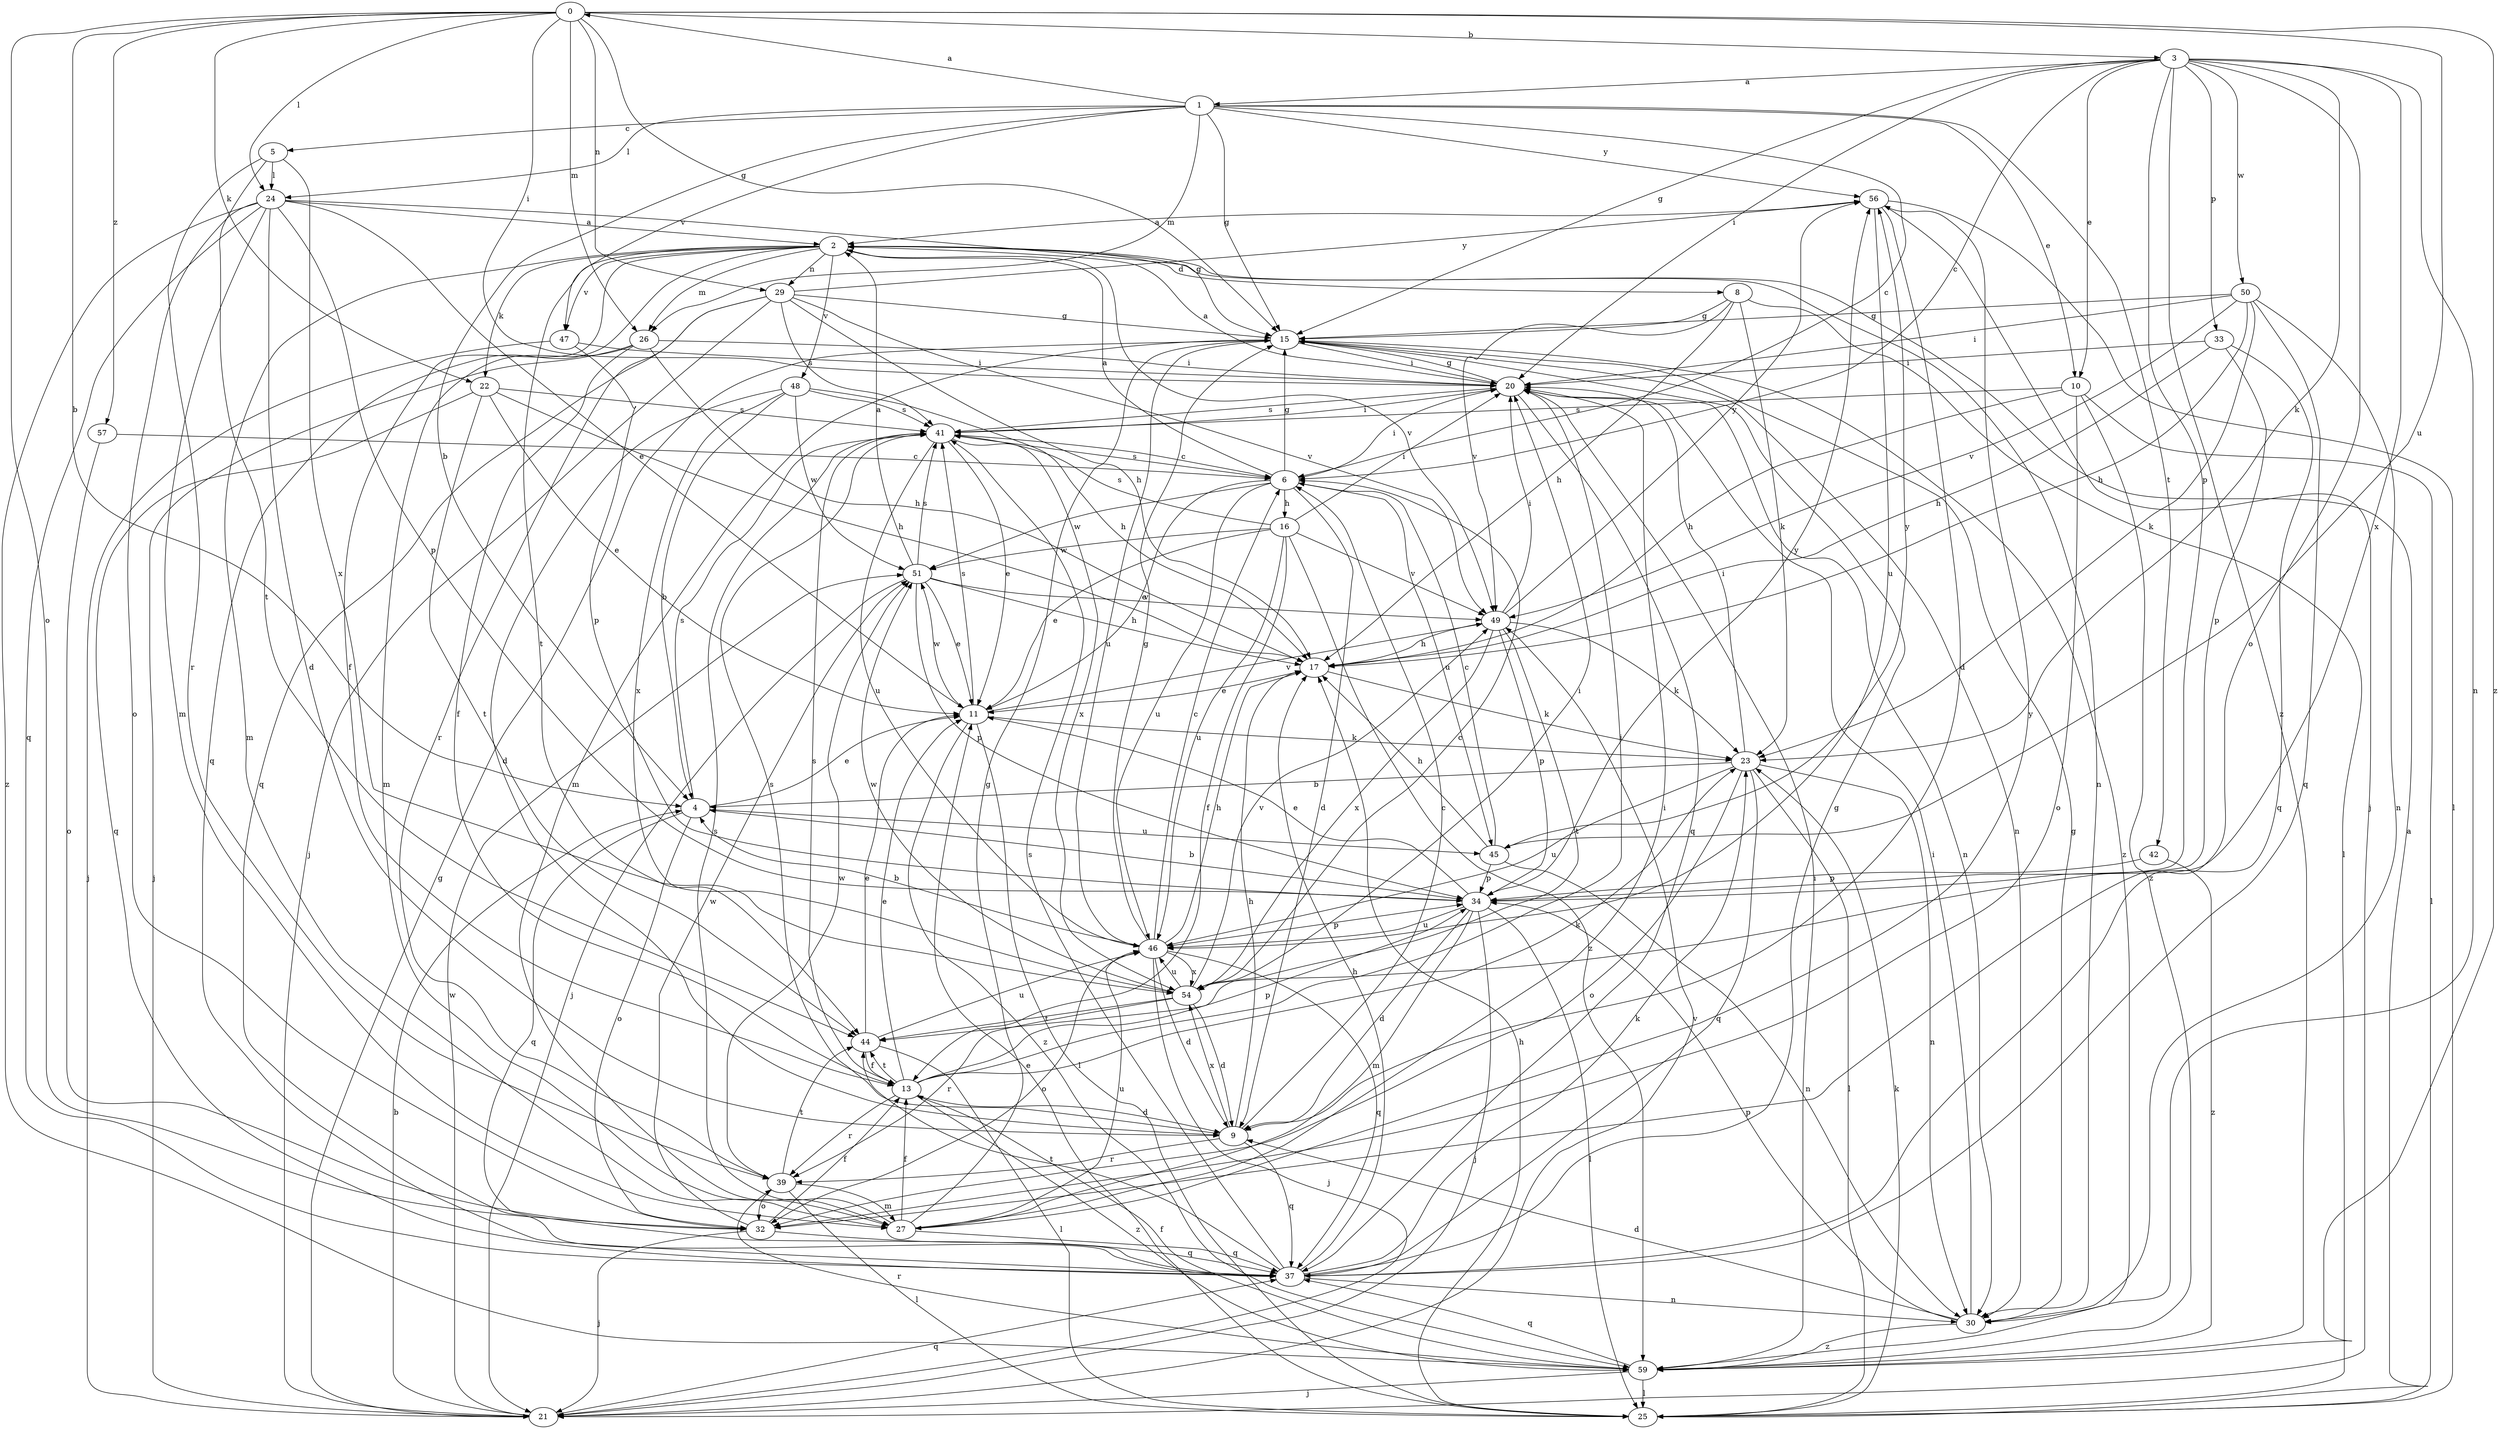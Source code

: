 strict digraph  {
0;
1;
2;
3;
4;
5;
6;
8;
9;
10;
11;
13;
15;
16;
17;
20;
21;
22;
23;
24;
25;
26;
27;
29;
30;
32;
33;
34;
37;
39;
41;
42;
44;
45;
46;
47;
48;
49;
50;
51;
54;
56;
57;
59;
0 -> 3  [label=b];
0 -> 4  [label=b];
0 -> 15  [label=g];
0 -> 20  [label=i];
0 -> 22  [label=k];
0 -> 24  [label=l];
0 -> 26  [label=m];
0 -> 29  [label=n];
0 -> 32  [label=o];
0 -> 45  [label=u];
0 -> 57  [label=z];
0 -> 59  [label=z];
1 -> 0  [label=a];
1 -> 4  [label=b];
1 -> 5  [label=c];
1 -> 6  [label=c];
1 -> 10  [label=e];
1 -> 15  [label=g];
1 -> 24  [label=l];
1 -> 26  [label=m];
1 -> 42  [label=t];
1 -> 47  [label=v];
1 -> 56  [label=y];
2 -> 8  [label=d];
2 -> 13  [label=f];
2 -> 22  [label=k];
2 -> 26  [label=m];
2 -> 27  [label=m];
2 -> 29  [label=n];
2 -> 30  [label=n];
2 -> 37  [label=q];
2 -> 44  [label=t];
2 -> 47  [label=v];
2 -> 48  [label=v];
2 -> 49  [label=v];
3 -> 1  [label=a];
3 -> 6  [label=c];
3 -> 10  [label=e];
3 -> 15  [label=g];
3 -> 20  [label=i];
3 -> 23  [label=k];
3 -> 30  [label=n];
3 -> 32  [label=o];
3 -> 33  [label=p];
3 -> 34  [label=p];
3 -> 50  [label=w];
3 -> 54  [label=x];
3 -> 59  [label=z];
4 -> 11  [label=e];
4 -> 32  [label=o];
4 -> 37  [label=q];
4 -> 41  [label=s];
4 -> 45  [label=u];
5 -> 24  [label=l];
5 -> 39  [label=r];
5 -> 44  [label=t];
5 -> 54  [label=x];
6 -> 2  [label=a];
6 -> 9  [label=d];
6 -> 11  [label=e];
6 -> 15  [label=g];
6 -> 16  [label=h];
6 -> 20  [label=i];
6 -> 41  [label=s];
6 -> 45  [label=u];
6 -> 46  [label=u];
6 -> 51  [label=w];
8 -> 15  [label=g];
8 -> 17  [label=h];
8 -> 23  [label=k];
8 -> 25  [label=l];
8 -> 49  [label=v];
9 -> 6  [label=c];
9 -> 17  [label=h];
9 -> 37  [label=q];
9 -> 39  [label=r];
9 -> 41  [label=s];
9 -> 54  [label=x];
10 -> 17  [label=h];
10 -> 25  [label=l];
10 -> 32  [label=o];
10 -> 41  [label=s];
10 -> 59  [label=z];
11 -> 23  [label=k];
11 -> 25  [label=l];
11 -> 41  [label=s];
11 -> 49  [label=v];
11 -> 51  [label=w];
11 -> 59  [label=z];
13 -> 9  [label=d];
13 -> 11  [label=e];
13 -> 20  [label=i];
13 -> 23  [label=k];
13 -> 34  [label=p];
13 -> 39  [label=r];
13 -> 41  [label=s];
13 -> 44  [label=t];
13 -> 59  [label=z];
15 -> 20  [label=i];
15 -> 27  [label=m];
15 -> 30  [label=n];
15 -> 46  [label=u];
15 -> 59  [label=z];
16 -> 11  [label=e];
16 -> 13  [label=f];
16 -> 20  [label=i];
16 -> 41  [label=s];
16 -> 46  [label=u];
16 -> 49  [label=v];
16 -> 51  [label=w];
16 -> 59  [label=z];
17 -> 11  [label=e];
17 -> 23  [label=k];
20 -> 2  [label=a];
20 -> 15  [label=g];
20 -> 30  [label=n];
20 -> 37  [label=q];
20 -> 41  [label=s];
21 -> 4  [label=b];
21 -> 15  [label=g];
21 -> 37  [label=q];
21 -> 49  [label=v];
21 -> 51  [label=w];
22 -> 11  [label=e];
22 -> 17  [label=h];
22 -> 37  [label=q];
22 -> 41  [label=s];
22 -> 44  [label=t];
23 -> 4  [label=b];
23 -> 20  [label=i];
23 -> 25  [label=l];
23 -> 30  [label=n];
23 -> 32  [label=o];
23 -> 37  [label=q];
23 -> 46  [label=u];
24 -> 2  [label=a];
24 -> 9  [label=d];
24 -> 11  [label=e];
24 -> 15  [label=g];
24 -> 27  [label=m];
24 -> 32  [label=o];
24 -> 34  [label=p];
24 -> 37  [label=q];
24 -> 59  [label=z];
25 -> 2  [label=a];
25 -> 11  [label=e];
25 -> 17  [label=h];
25 -> 23  [label=k];
26 -> 13  [label=f];
26 -> 17  [label=h];
26 -> 20  [label=i];
26 -> 21  [label=j];
26 -> 27  [label=m];
27 -> 13  [label=f];
27 -> 15  [label=g];
27 -> 20  [label=i];
27 -> 37  [label=q];
27 -> 41  [label=s];
27 -> 46  [label=u];
27 -> 56  [label=y];
29 -> 15  [label=g];
29 -> 17  [label=h];
29 -> 21  [label=j];
29 -> 37  [label=q];
29 -> 39  [label=r];
29 -> 41  [label=s];
29 -> 49  [label=v];
29 -> 56  [label=y];
30 -> 9  [label=d];
30 -> 15  [label=g];
30 -> 20  [label=i];
30 -> 34  [label=p];
30 -> 59  [label=z];
32 -> 13  [label=f];
32 -> 21  [label=j];
32 -> 37  [label=q];
32 -> 51  [label=w];
33 -> 17  [label=h];
33 -> 20  [label=i];
33 -> 34  [label=p];
33 -> 37  [label=q];
34 -> 4  [label=b];
34 -> 9  [label=d];
34 -> 11  [label=e];
34 -> 21  [label=j];
34 -> 25  [label=l];
34 -> 27  [label=m];
34 -> 46  [label=u];
34 -> 56  [label=y];
37 -> 15  [label=g];
37 -> 17  [label=h];
37 -> 23  [label=k];
37 -> 30  [label=n];
37 -> 41  [label=s];
37 -> 44  [label=t];
39 -> 25  [label=l];
39 -> 27  [label=m];
39 -> 32  [label=o];
39 -> 44  [label=t];
39 -> 51  [label=w];
41 -> 6  [label=c];
41 -> 11  [label=e];
41 -> 20  [label=i];
41 -> 46  [label=u];
41 -> 54  [label=x];
42 -> 34  [label=p];
42 -> 59  [label=z];
44 -> 11  [label=e];
44 -> 13  [label=f];
44 -> 25  [label=l];
44 -> 46  [label=u];
45 -> 6  [label=c];
45 -> 17  [label=h];
45 -> 30  [label=n];
45 -> 34  [label=p];
45 -> 56  [label=y];
46 -> 4  [label=b];
46 -> 6  [label=c];
46 -> 9  [label=d];
46 -> 15  [label=g];
46 -> 17  [label=h];
46 -> 21  [label=j];
46 -> 32  [label=o];
46 -> 34  [label=p];
46 -> 37  [label=q];
46 -> 54  [label=x];
47 -> 20  [label=i];
47 -> 21  [label=j];
47 -> 34  [label=p];
48 -> 4  [label=b];
48 -> 9  [label=d];
48 -> 17  [label=h];
48 -> 41  [label=s];
48 -> 51  [label=w];
48 -> 54  [label=x];
49 -> 17  [label=h];
49 -> 20  [label=i];
49 -> 23  [label=k];
49 -> 34  [label=p];
49 -> 44  [label=t];
49 -> 54  [label=x];
49 -> 56  [label=y];
50 -> 15  [label=g];
50 -> 17  [label=h];
50 -> 20  [label=i];
50 -> 23  [label=k];
50 -> 30  [label=n];
50 -> 37  [label=q];
50 -> 49  [label=v];
51 -> 2  [label=a];
51 -> 11  [label=e];
51 -> 17  [label=h];
51 -> 21  [label=j];
51 -> 34  [label=p];
51 -> 41  [label=s];
51 -> 49  [label=v];
54 -> 6  [label=c];
54 -> 9  [label=d];
54 -> 20  [label=i];
54 -> 39  [label=r];
54 -> 44  [label=t];
54 -> 46  [label=u];
54 -> 49  [label=v];
54 -> 51  [label=w];
56 -> 2  [label=a];
56 -> 9  [label=d];
56 -> 21  [label=j];
56 -> 25  [label=l];
56 -> 46  [label=u];
57 -> 6  [label=c];
57 -> 32  [label=o];
59 -> 13  [label=f];
59 -> 20  [label=i];
59 -> 21  [label=j];
59 -> 25  [label=l];
59 -> 37  [label=q];
59 -> 39  [label=r];
}
